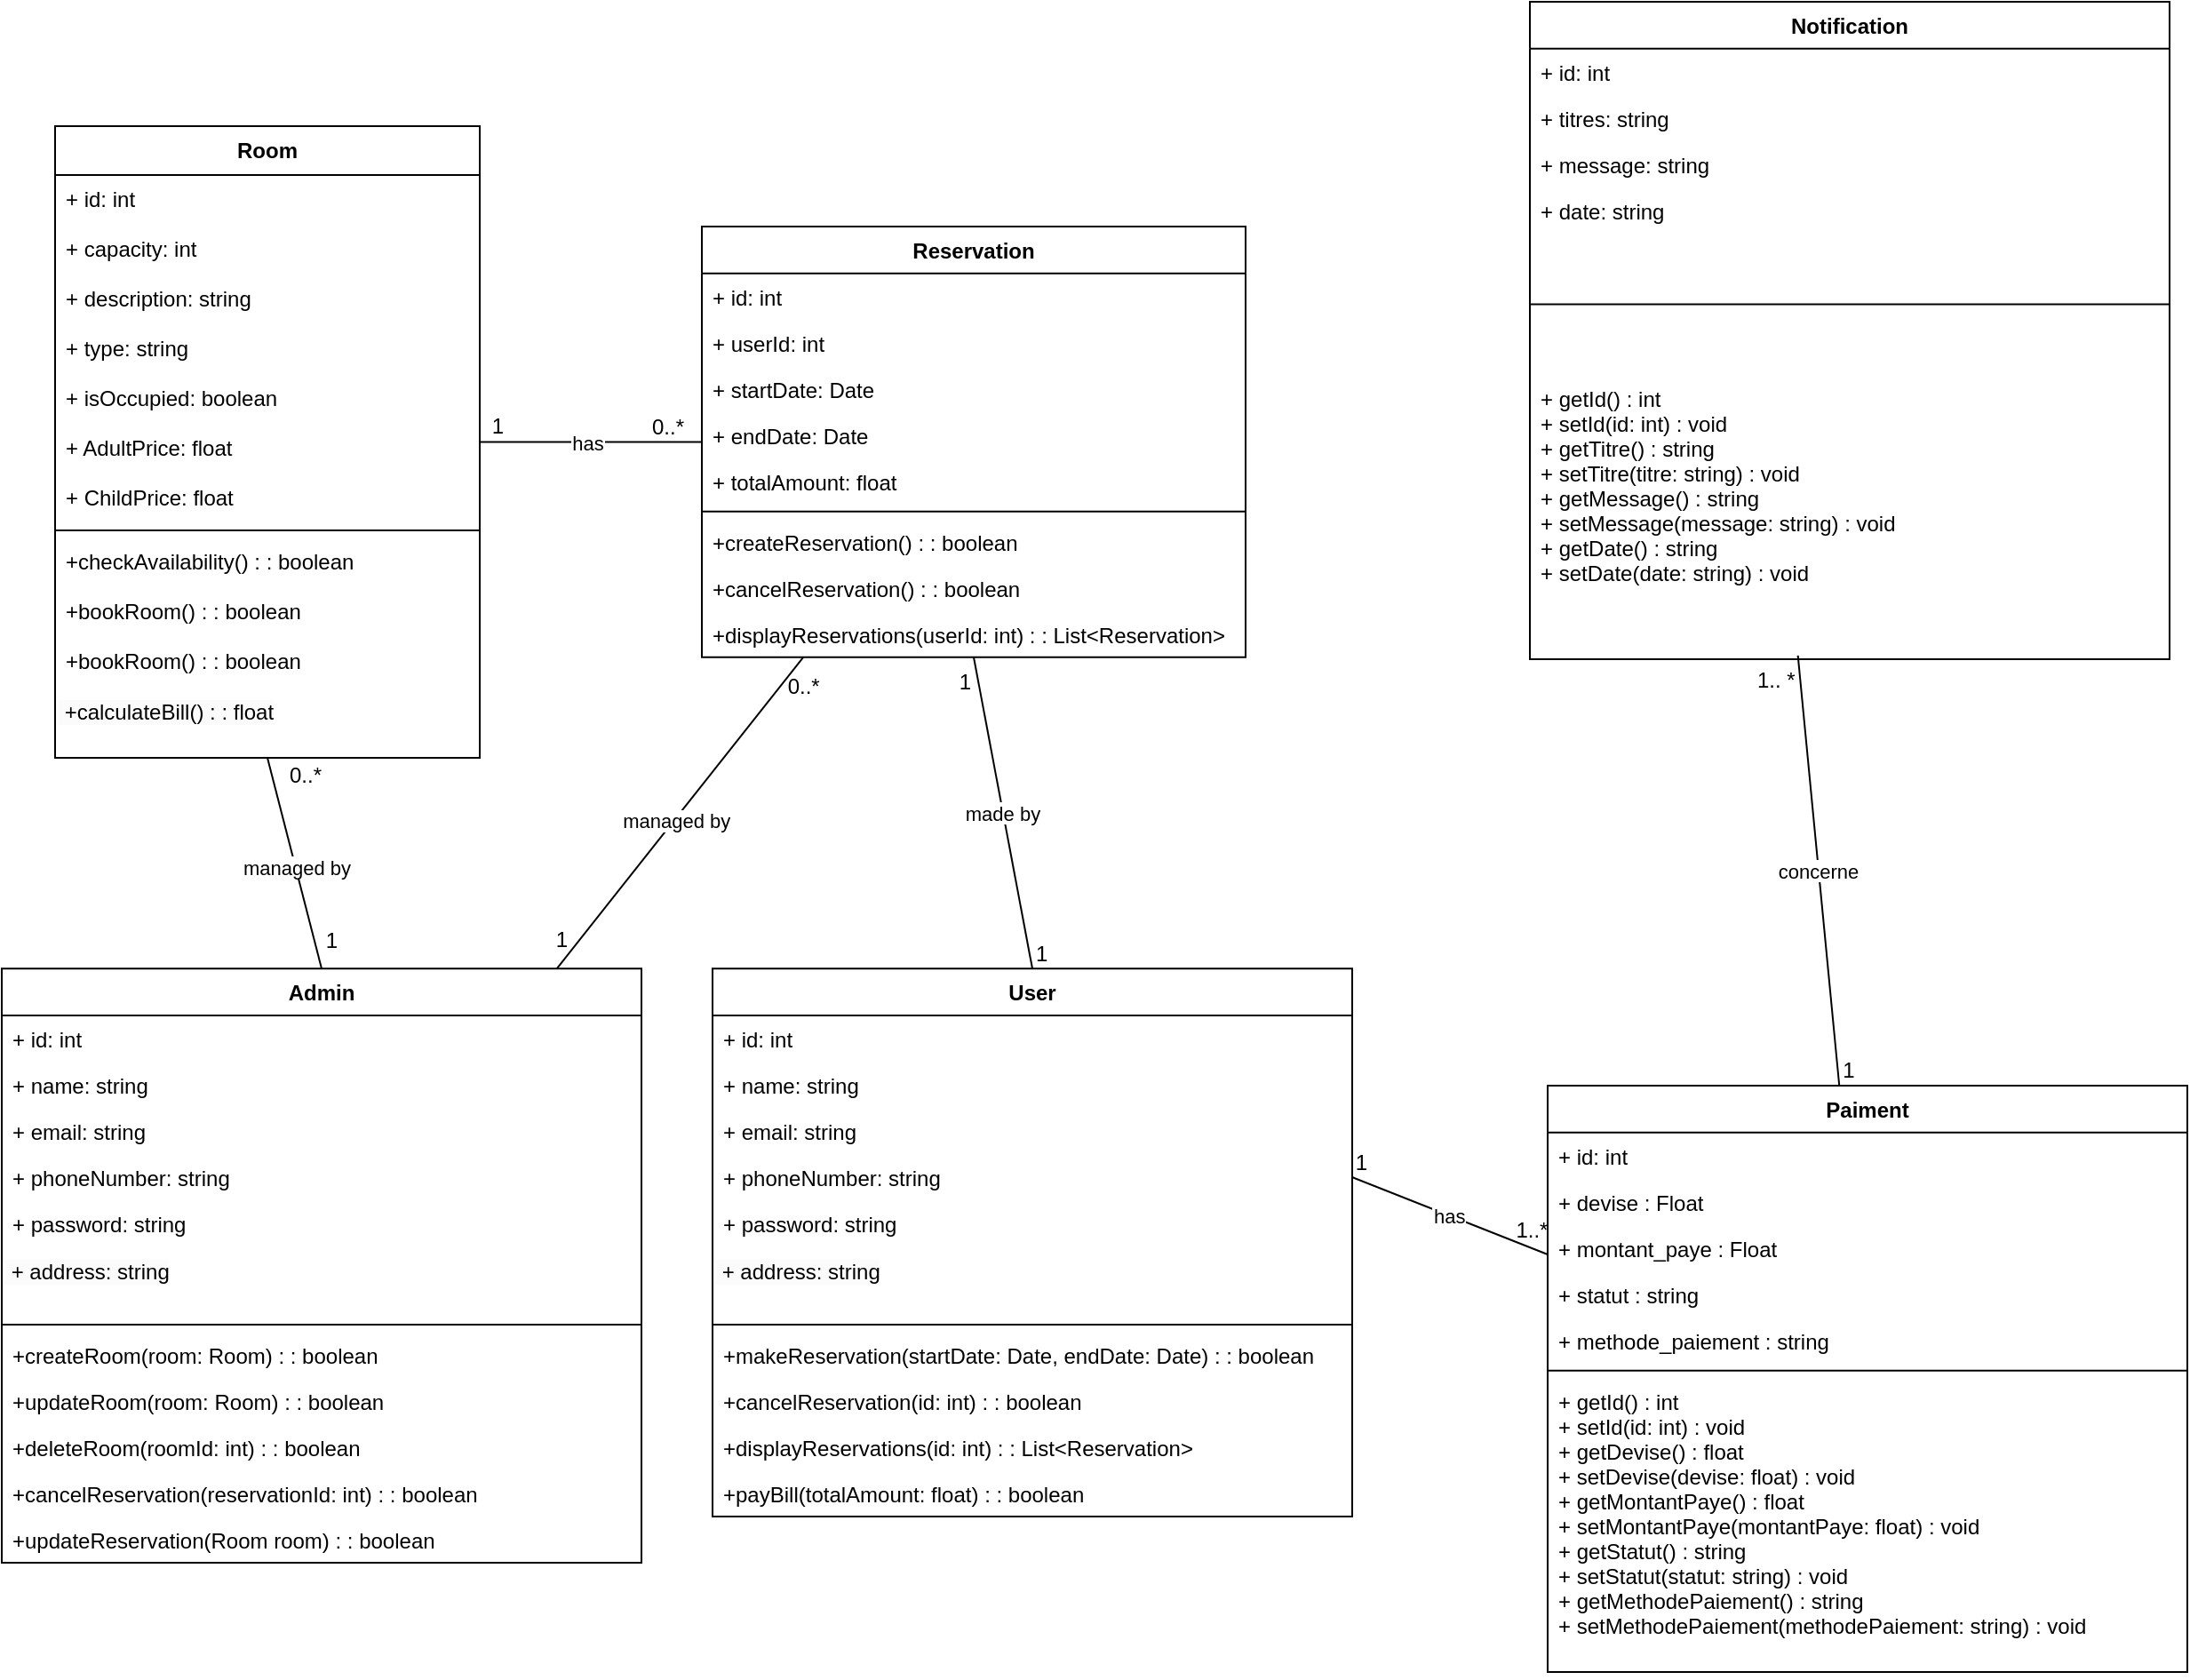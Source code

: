 <mxfile version="25.0.3">
  <diagram name="Page-1" id="oNlQ8RygDPq03diItaf5">
    <mxGraphModel dx="3096" dy="2249" grid="1" gridSize="10" guides="1" tooltips="1" connect="1" arrows="1" fold="1" page="1" pageScale="1" pageWidth="827" pageHeight="1169" math="0" shadow="0">
      <root>
        <mxCell id="0" />
        <mxCell id="1" parent="0" />
        <mxCell id="2qR5UaF13-schWQIkFn8-1" value="Room" style="swimlane;fontStyle=1;align=center;verticalAlign=top;childLayout=stackLayout;horizontal=1;startSize=27.5;horizontalStack=0;resizeParent=1;resizeParentMax=0;resizeLast=0;collapsible=0;marginBottom=0;" vertex="1" parent="1">
          <mxGeometry x="-440" y="-10.0" width="239" height="355.5" as="geometry" />
        </mxCell>
        <mxCell id="2qR5UaF13-schWQIkFn8-2" value="+ id: int" style="text;strokeColor=none;fillColor=none;align=left;verticalAlign=top;spacingLeft=4;spacingRight=4;overflow=hidden;rotatable=0;points=[[0,0.5],[1,0.5]];portConstraint=eastwest;" vertex="1" parent="2qR5UaF13-schWQIkFn8-1">
          <mxGeometry y="27.5" width="239" height="28" as="geometry" />
        </mxCell>
        <mxCell id="2qR5UaF13-schWQIkFn8-3" value="+ capacity: int" style="text;strokeColor=none;fillColor=none;align=left;verticalAlign=top;spacingLeft=4;spacingRight=4;overflow=hidden;rotatable=0;points=[[0,0.5],[1,0.5]];portConstraint=eastwest;" vertex="1" parent="2qR5UaF13-schWQIkFn8-1">
          <mxGeometry y="55.5" width="239" height="28" as="geometry" />
        </mxCell>
        <mxCell id="2qR5UaF13-schWQIkFn8-4" value="+ description: string" style="text;strokeColor=none;fillColor=none;align=left;verticalAlign=top;spacingLeft=4;spacingRight=4;overflow=hidden;rotatable=0;points=[[0,0.5],[1,0.5]];portConstraint=eastwest;" vertex="1" parent="2qR5UaF13-schWQIkFn8-1">
          <mxGeometry y="83.5" width="239" height="28" as="geometry" />
        </mxCell>
        <mxCell id="2qR5UaF13-schWQIkFn8-5" value="+ type: string" style="text;strokeColor=none;fillColor=none;align=left;verticalAlign=top;spacingLeft=4;spacingRight=4;overflow=hidden;rotatable=0;points=[[0,0.5],[1,0.5]];portConstraint=eastwest;" vertex="1" parent="2qR5UaF13-schWQIkFn8-1">
          <mxGeometry y="111.5" width="239" height="28" as="geometry" />
        </mxCell>
        <mxCell id="2qR5UaF13-schWQIkFn8-6" value="+ isOccupied: boolean" style="text;strokeColor=none;fillColor=none;align=left;verticalAlign=top;spacingLeft=4;spacingRight=4;overflow=hidden;rotatable=0;points=[[0,0.5],[1,0.5]];portConstraint=eastwest;" vertex="1" parent="2qR5UaF13-schWQIkFn8-1">
          <mxGeometry y="139.5" width="239" height="28" as="geometry" />
        </mxCell>
        <mxCell id="2qR5UaF13-schWQIkFn8-7" value="+ AdultPrice: float" style="text;strokeColor=none;fillColor=none;align=left;verticalAlign=top;spacingLeft=4;spacingRight=4;overflow=hidden;rotatable=0;points=[[0,0.5],[1,0.5]];portConstraint=eastwest;" vertex="1" parent="2qR5UaF13-schWQIkFn8-1">
          <mxGeometry y="167.5" width="239" height="28" as="geometry" />
        </mxCell>
        <mxCell id="2qR5UaF13-schWQIkFn8-8" value="+ ChildPrice: float" style="text;strokeColor=none;fillColor=none;align=left;verticalAlign=top;spacingLeft=4;spacingRight=4;overflow=hidden;rotatable=0;points=[[0,0.5],[1,0.5]];portConstraint=eastwest;" vertex="1" parent="2qR5UaF13-schWQIkFn8-1">
          <mxGeometry y="195.5" width="239" height="28" as="geometry" />
        </mxCell>
        <mxCell id="2qR5UaF13-schWQIkFn8-9" style="line;strokeWidth=1;fillColor=none;align=left;verticalAlign=middle;spacingTop=-1;spacingLeft=3;spacingRight=3;rotatable=0;labelPosition=right;points=[];portConstraint=eastwest;strokeColor=inherit;" vertex="1" parent="2qR5UaF13-schWQIkFn8-1">
          <mxGeometry y="223.5" width="239" height="8" as="geometry" />
        </mxCell>
        <mxCell id="2qR5UaF13-schWQIkFn8-10" value="+checkAvailability() : : boolean" style="text;strokeColor=none;fillColor=none;align=left;verticalAlign=top;spacingLeft=4;spacingRight=4;overflow=hidden;rotatable=0;points=[[0,0.5],[1,0.5]];portConstraint=eastwest;" vertex="1" parent="2qR5UaF13-schWQIkFn8-1">
          <mxGeometry y="231.5" width="239" height="28" as="geometry" />
        </mxCell>
        <mxCell id="2qR5UaF13-schWQIkFn8-11" value="+bookRoom() : : boolean" style="text;strokeColor=none;fillColor=none;align=left;verticalAlign=top;spacingLeft=4;spacingRight=4;overflow=hidden;rotatable=0;points=[[0,0.5],[1,0.5]];portConstraint=eastwest;" vertex="1" parent="2qR5UaF13-schWQIkFn8-1">
          <mxGeometry y="259.5" width="239" height="28" as="geometry" />
        </mxCell>
        <mxCell id="2qR5UaF13-schWQIkFn8-12" value="+bookRoom() : : boolean" style="text;strokeColor=none;fillColor=none;align=left;verticalAlign=top;spacingLeft=4;spacingRight=4;overflow=hidden;rotatable=0;points=[[0,0.5],[1,0.5]];portConstraint=eastwest;" vertex="1" parent="2qR5UaF13-schWQIkFn8-1">
          <mxGeometry y="287.5" width="239" height="28" as="geometry" />
        </mxCell>
        <mxCell id="2qR5UaF13-schWQIkFn8-13" value="&lt;span style=&quot;color: rgb(0, 0, 0); font-family: Helvetica; font-size: 12px; font-style: normal; font-variant-ligatures: normal; font-variant-caps: normal; font-weight: 400; letter-spacing: normal; orphans: 2; text-align: left; text-indent: 0px; text-transform: none; widows: 2; word-spacing: 0px; -webkit-text-stroke-width: 0px; white-space: nowrap; background-color: rgb(251, 251, 251); text-decoration-thickness: initial; text-decoration-style: initial; text-decoration-color: initial; display: inline !important; float: none;&quot;&gt;&amp;nbsp;+calculateBill() : : float&lt;/span&gt;" style="text;whiteSpace=wrap;html=1;" vertex="1" parent="2qR5UaF13-schWQIkFn8-1">
          <mxGeometry y="315.5" width="239" height="40" as="geometry" />
        </mxCell>
        <mxCell id="2qR5UaF13-schWQIkFn8-14" value="Reservation" style="swimlane;fontStyle=1;align=center;verticalAlign=top;childLayout=stackLayout;horizontal=1;startSize=26.375;horizontalStack=0;resizeParent=1;resizeParentMax=0;resizeLast=0;collapsible=0;marginBottom=0;" vertex="1" parent="1">
          <mxGeometry x="-76" y="46.56" width="306" height="242.375" as="geometry" />
        </mxCell>
        <mxCell id="2qR5UaF13-schWQIkFn8-15" value="+ id: int" style="text;strokeColor=none;fillColor=none;align=left;verticalAlign=top;spacingLeft=4;spacingRight=4;overflow=hidden;rotatable=0;points=[[0,0.5],[1,0.5]];portConstraint=eastwest;" vertex="1" parent="2qR5UaF13-schWQIkFn8-14">
          <mxGeometry y="26.375" width="306" height="26" as="geometry" />
        </mxCell>
        <mxCell id="2qR5UaF13-schWQIkFn8-16" value="+ userId: int" style="text;strokeColor=none;fillColor=none;align=left;verticalAlign=top;spacingLeft=4;spacingRight=4;overflow=hidden;rotatable=0;points=[[0,0.5],[1,0.5]];portConstraint=eastwest;" vertex="1" parent="2qR5UaF13-schWQIkFn8-14">
          <mxGeometry y="52.375" width="306" height="26" as="geometry" />
        </mxCell>
        <mxCell id="2qR5UaF13-schWQIkFn8-17" value="+ startDate: Date" style="text;strokeColor=none;fillColor=none;align=left;verticalAlign=top;spacingLeft=4;spacingRight=4;overflow=hidden;rotatable=0;points=[[0,0.5],[1,0.5]];portConstraint=eastwest;" vertex="1" parent="2qR5UaF13-schWQIkFn8-14">
          <mxGeometry y="78.375" width="306" height="26" as="geometry" />
        </mxCell>
        <mxCell id="2qR5UaF13-schWQIkFn8-18" value="+ endDate: Date" style="text;strokeColor=none;fillColor=none;align=left;verticalAlign=top;spacingLeft=4;spacingRight=4;overflow=hidden;rotatable=0;points=[[0,0.5],[1,0.5]];portConstraint=eastwest;" vertex="1" parent="2qR5UaF13-schWQIkFn8-14">
          <mxGeometry y="104.375" width="306" height="26" as="geometry" />
        </mxCell>
        <mxCell id="2qR5UaF13-schWQIkFn8-19" value="+ totalAmount: float" style="text;strokeColor=none;fillColor=none;align=left;verticalAlign=top;spacingLeft=4;spacingRight=4;overflow=hidden;rotatable=0;points=[[0,0.5],[1,0.5]];portConstraint=eastwest;" vertex="1" parent="2qR5UaF13-schWQIkFn8-14">
          <mxGeometry y="130.375" width="306" height="26" as="geometry" />
        </mxCell>
        <mxCell id="2qR5UaF13-schWQIkFn8-20" style="line;strokeWidth=1;fillColor=none;align=left;verticalAlign=middle;spacingTop=-1;spacingLeft=3;spacingRight=3;rotatable=0;labelPosition=right;points=[];portConstraint=eastwest;strokeColor=inherit;" vertex="1" parent="2qR5UaF13-schWQIkFn8-14">
          <mxGeometry y="156.375" width="306" height="8" as="geometry" />
        </mxCell>
        <mxCell id="2qR5UaF13-schWQIkFn8-21" value="+createReservation() : : boolean" style="text;strokeColor=none;fillColor=none;align=left;verticalAlign=top;spacingLeft=4;spacingRight=4;overflow=hidden;rotatable=0;points=[[0,0.5],[1,0.5]];portConstraint=eastwest;" vertex="1" parent="2qR5UaF13-schWQIkFn8-14">
          <mxGeometry y="164.375" width="306" height="26" as="geometry" />
        </mxCell>
        <mxCell id="2qR5UaF13-schWQIkFn8-22" value="+cancelReservation() : : boolean" style="text;strokeColor=none;fillColor=none;align=left;verticalAlign=top;spacingLeft=4;spacingRight=4;overflow=hidden;rotatable=0;points=[[0,0.5],[1,0.5]];portConstraint=eastwest;" vertex="1" parent="2qR5UaF13-schWQIkFn8-14">
          <mxGeometry y="190.375" width="306" height="26" as="geometry" />
        </mxCell>
        <mxCell id="2qR5UaF13-schWQIkFn8-23" value="+displayReservations(userId: int) : : List&lt;Reservation&gt;" style="text;strokeColor=none;fillColor=none;align=left;verticalAlign=top;spacingLeft=4;spacingRight=4;overflow=hidden;rotatable=0;points=[[0,0.5],[1,0.5]];portConstraint=eastwest;" vertex="1" parent="2qR5UaF13-schWQIkFn8-14">
          <mxGeometry y="216.375" width="306" height="26" as="geometry" />
        </mxCell>
        <mxCell id="2qR5UaF13-schWQIkFn8-24" value="User" style="swimlane;fontStyle=1;align=center;verticalAlign=top;childLayout=stackLayout;horizontal=1;startSize=26.375;horizontalStack=0;resizeParent=1;resizeParentMax=0;resizeLast=0;collapsible=0;marginBottom=0;" vertex="1" parent="1">
          <mxGeometry x="-70" y="464.13" width="360" height="308.375" as="geometry" />
        </mxCell>
        <mxCell id="2qR5UaF13-schWQIkFn8-25" value="+ id: int" style="text;strokeColor=none;fillColor=none;align=left;verticalAlign=top;spacingLeft=4;spacingRight=4;overflow=hidden;rotatable=0;points=[[0,0.5],[1,0.5]];portConstraint=eastwest;" vertex="1" parent="2qR5UaF13-schWQIkFn8-24">
          <mxGeometry y="26.375" width="360" height="26" as="geometry" />
        </mxCell>
        <mxCell id="2qR5UaF13-schWQIkFn8-26" value="+ name: string" style="text;strokeColor=none;fillColor=none;align=left;verticalAlign=top;spacingLeft=4;spacingRight=4;overflow=hidden;rotatable=0;points=[[0,0.5],[1,0.5]];portConstraint=eastwest;" vertex="1" parent="2qR5UaF13-schWQIkFn8-24">
          <mxGeometry y="52.375" width="360" height="26" as="geometry" />
        </mxCell>
        <mxCell id="2qR5UaF13-schWQIkFn8-27" value="+ email: string" style="text;strokeColor=none;fillColor=none;align=left;verticalAlign=top;spacingLeft=4;spacingRight=4;overflow=hidden;rotatable=0;points=[[0,0.5],[1,0.5]];portConstraint=eastwest;" vertex="1" parent="2qR5UaF13-schWQIkFn8-24">
          <mxGeometry y="78.375" width="360" height="26" as="geometry" />
        </mxCell>
        <mxCell id="2qR5UaF13-schWQIkFn8-28" value="+ phoneNumber: string" style="text;strokeColor=none;fillColor=none;align=left;verticalAlign=top;spacingLeft=4;spacingRight=4;overflow=hidden;rotatable=0;points=[[0,0.5],[1,0.5]];portConstraint=eastwest;" vertex="1" parent="2qR5UaF13-schWQIkFn8-24">
          <mxGeometry y="104.375" width="360" height="26" as="geometry" />
        </mxCell>
        <mxCell id="2qR5UaF13-schWQIkFn8-29" value="+ password: string" style="text;strokeColor=none;fillColor=none;align=left;verticalAlign=top;spacingLeft=4;spacingRight=4;overflow=hidden;rotatable=0;points=[[0,0.5],[1,0.5]];portConstraint=eastwest;" vertex="1" parent="2qR5UaF13-schWQIkFn8-24">
          <mxGeometry y="130.375" width="360" height="26" as="geometry" />
        </mxCell>
        <mxCell id="2qR5UaF13-schWQIkFn8-30" value="&lt;span style=&quot;color: rgb(0, 0, 0); font-family: Helvetica; font-size: 12px; font-style: normal; font-variant-ligatures: normal; font-variant-caps: normal; font-weight: 400; letter-spacing: normal; orphans: 2; text-align: left; text-indent: 0px; text-transform: none; widows: 2; word-spacing: 0px; -webkit-text-stroke-width: 0px; white-space: nowrap; background-color: rgb(251, 251, 251); text-decoration-thickness: initial; text-decoration-style: initial; text-decoration-color: initial; display: inline !important; float: none;&quot;&gt;&amp;nbsp;+ address: string&lt;/span&gt;" style="text;whiteSpace=wrap;html=1;" vertex="1" parent="2qR5UaF13-schWQIkFn8-24">
          <mxGeometry y="156.375" width="360" height="40" as="geometry" />
        </mxCell>
        <mxCell id="2qR5UaF13-schWQIkFn8-31" style="line;strokeWidth=1;fillColor=none;align=left;verticalAlign=middle;spacingTop=-1;spacingLeft=3;spacingRight=3;rotatable=0;labelPosition=right;points=[];portConstraint=eastwest;strokeColor=inherit;" vertex="1" parent="2qR5UaF13-schWQIkFn8-24">
          <mxGeometry y="196.375" width="360" height="8" as="geometry" />
        </mxCell>
        <mxCell id="2qR5UaF13-schWQIkFn8-32" value="+makeReservation(startDate: Date, endDate: Date) : : boolean" style="text;strokeColor=none;fillColor=none;align=left;verticalAlign=top;spacingLeft=4;spacingRight=4;overflow=hidden;rotatable=0;points=[[0,0.5],[1,0.5]];portConstraint=eastwest;" vertex="1" parent="2qR5UaF13-schWQIkFn8-24">
          <mxGeometry y="204.375" width="360" height="26" as="geometry" />
        </mxCell>
        <mxCell id="2qR5UaF13-schWQIkFn8-33" value="+cancelReservation(id: int) : : boolean" style="text;strokeColor=none;fillColor=none;align=left;verticalAlign=top;spacingLeft=4;spacingRight=4;overflow=hidden;rotatable=0;points=[[0,0.5],[1,0.5]];portConstraint=eastwest;" vertex="1" parent="2qR5UaF13-schWQIkFn8-24">
          <mxGeometry y="230.375" width="360" height="26" as="geometry" />
        </mxCell>
        <mxCell id="2qR5UaF13-schWQIkFn8-34" value="+displayReservations(id: int) : : List&lt;Reservation&gt;" style="text;strokeColor=none;fillColor=none;align=left;verticalAlign=top;spacingLeft=4;spacingRight=4;overflow=hidden;rotatable=0;points=[[0,0.5],[1,0.5]];portConstraint=eastwest;" vertex="1" parent="2qR5UaF13-schWQIkFn8-24">
          <mxGeometry y="256.375" width="360" height="26" as="geometry" />
        </mxCell>
        <mxCell id="2qR5UaF13-schWQIkFn8-35" value="+payBill(totalAmount: float) : : boolean" style="text;strokeColor=none;fillColor=none;align=left;verticalAlign=top;spacingLeft=4;spacingRight=4;overflow=hidden;rotatable=0;points=[[0,0.5],[1,0.5]];portConstraint=eastwest;" vertex="1" parent="2qR5UaF13-schWQIkFn8-24">
          <mxGeometry y="282.375" width="360" height="26" as="geometry" />
        </mxCell>
        <mxCell id="2qR5UaF13-schWQIkFn8-36" value="has" style="curved=1;startArrow=none;endArrow=none;" edge="1" parent="1" source="2qR5UaF13-schWQIkFn8-1" target="2qR5UaF13-schWQIkFn8-14">
          <mxGeometry x="-0.024" relative="1" as="geometry">
            <Array as="points" />
            <mxPoint x="-201" y="104.13" as="sourcePoint" />
            <mxPoint x="-91" y="104.125" as="targetPoint" />
            <mxPoint as="offset" />
          </mxGeometry>
        </mxCell>
        <mxCell id="2qR5UaF13-schWQIkFn8-37" value="1" style="edgeLabel;resizable=0;labelBackgroundColor=none;fontSize=12;align=right;verticalAlign=top;" vertex="1" parent="2qR5UaF13-schWQIkFn8-36">
          <mxGeometry x="-1" relative="1" as="geometry">
            <mxPoint x="15" y="-23" as="offset" />
          </mxGeometry>
        </mxCell>
        <mxCell id="2qR5UaF13-schWQIkFn8-38" value="0..*" style="edgeLabel;resizable=0;labelBackgroundColor=none;fontSize=12;align=left;verticalAlign=bottom;" vertex="1" parent="2qR5UaF13-schWQIkFn8-36">
          <mxGeometry x="1" relative="1" as="geometry">
            <mxPoint x="-30" as="offset" />
          </mxGeometry>
        </mxCell>
        <mxCell id="2qR5UaF13-schWQIkFn8-39" value="made by" style="curved=1;startArrow=none;endArrow=none;exitX=0.5;exitY=1;entryX=0.5;entryY=0;" edge="1" parent="1" source="2qR5UaF13-schWQIkFn8-14" target="2qR5UaF13-schWQIkFn8-24">
          <mxGeometry relative="1" as="geometry">
            <Array as="points" />
          </mxGeometry>
        </mxCell>
        <mxCell id="2qR5UaF13-schWQIkFn8-40" value="1" style="edgeLabel;resizable=0;labelBackgroundColor=none;fontSize=12;align=right;verticalAlign=top;" vertex="1" parent="2qR5UaF13-schWQIkFn8-39">
          <mxGeometry x="-1" relative="1" as="geometry" />
        </mxCell>
        <mxCell id="2qR5UaF13-schWQIkFn8-41" value="1" style="edgeLabel;resizable=0;labelBackgroundColor=none;fontSize=12;align=left;verticalAlign=bottom;" vertex="1" parent="2qR5UaF13-schWQIkFn8-39">
          <mxGeometry x="1" relative="1" as="geometry" />
        </mxCell>
        <mxCell id="2qR5UaF13-schWQIkFn8-42" value="Admin" style="swimlane;fontStyle=1;align=center;verticalAlign=top;childLayout=stackLayout;horizontal=1;startSize=26.375;horizontalStack=0;resizeParent=1;resizeParentMax=0;resizeLast=0;collapsible=0;marginBottom=0;" vertex="1" parent="1">
          <mxGeometry x="-470" y="464.13" width="360" height="334.375" as="geometry" />
        </mxCell>
        <mxCell id="2qR5UaF13-schWQIkFn8-43" value="+ id: int" style="text;strokeColor=none;fillColor=none;align=left;verticalAlign=top;spacingLeft=4;spacingRight=4;overflow=hidden;rotatable=0;points=[[0,0.5],[1,0.5]];portConstraint=eastwest;" vertex="1" parent="2qR5UaF13-schWQIkFn8-42">
          <mxGeometry y="26.375" width="360" height="26" as="geometry" />
        </mxCell>
        <mxCell id="2qR5UaF13-schWQIkFn8-44" value="+ name: string" style="text;strokeColor=none;fillColor=none;align=left;verticalAlign=top;spacingLeft=4;spacingRight=4;overflow=hidden;rotatable=0;points=[[0,0.5],[1,0.5]];portConstraint=eastwest;" vertex="1" parent="2qR5UaF13-schWQIkFn8-42">
          <mxGeometry y="52.375" width="360" height="26" as="geometry" />
        </mxCell>
        <mxCell id="2qR5UaF13-schWQIkFn8-45" value="+ email: string" style="text;strokeColor=none;fillColor=none;align=left;verticalAlign=top;spacingLeft=4;spacingRight=4;overflow=hidden;rotatable=0;points=[[0,0.5],[1,0.5]];portConstraint=eastwest;" vertex="1" parent="2qR5UaF13-schWQIkFn8-42">
          <mxGeometry y="78.375" width="360" height="26" as="geometry" />
        </mxCell>
        <mxCell id="2qR5UaF13-schWQIkFn8-46" value="+ phoneNumber: string" style="text;strokeColor=none;fillColor=none;align=left;verticalAlign=top;spacingLeft=4;spacingRight=4;overflow=hidden;rotatable=0;points=[[0,0.5],[1,0.5]];portConstraint=eastwest;" vertex="1" parent="2qR5UaF13-schWQIkFn8-42">
          <mxGeometry y="104.375" width="360" height="26" as="geometry" />
        </mxCell>
        <mxCell id="2qR5UaF13-schWQIkFn8-47" value="+ password: string" style="text;strokeColor=none;fillColor=none;align=left;verticalAlign=top;spacingLeft=4;spacingRight=4;overflow=hidden;rotatable=0;points=[[0,0.5],[1,0.5]];portConstraint=eastwest;" vertex="1" parent="2qR5UaF13-schWQIkFn8-42">
          <mxGeometry y="130.375" width="360" height="26" as="geometry" />
        </mxCell>
        <mxCell id="2qR5UaF13-schWQIkFn8-48" value="&lt;span style=&quot;color: rgb(0, 0, 0); font-family: Helvetica; font-size: 12px; font-style: normal; font-variant-ligatures: normal; font-variant-caps: normal; font-weight: 400; letter-spacing: normal; orphans: 2; text-align: left; text-indent: 0px; text-transform: none; widows: 2; word-spacing: 0px; -webkit-text-stroke-width: 0px; white-space: nowrap; background-color: rgb(251, 251, 251); text-decoration-thickness: initial; text-decoration-style: initial; text-decoration-color: initial; display: inline !important; float: none;&quot;&gt;&amp;nbsp;+ address: string&lt;/span&gt;" style="text;whiteSpace=wrap;html=1;" vertex="1" parent="2qR5UaF13-schWQIkFn8-42">
          <mxGeometry y="156.375" width="360" height="40" as="geometry" />
        </mxCell>
        <mxCell id="2qR5UaF13-schWQIkFn8-49" style="line;strokeWidth=1;fillColor=none;align=left;verticalAlign=middle;spacingTop=-1;spacingLeft=3;spacingRight=3;rotatable=0;labelPosition=right;points=[];portConstraint=eastwest;strokeColor=inherit;" vertex="1" parent="2qR5UaF13-schWQIkFn8-42">
          <mxGeometry y="196.375" width="360" height="8" as="geometry" />
        </mxCell>
        <mxCell id="2qR5UaF13-schWQIkFn8-50" value="+createRoom(room: Room) : : boolean" style="text;strokeColor=none;fillColor=none;align=left;verticalAlign=top;spacingLeft=4;spacingRight=4;overflow=hidden;rotatable=0;points=[[0,0.5],[1,0.5]];portConstraint=eastwest;" vertex="1" parent="2qR5UaF13-schWQIkFn8-42">
          <mxGeometry y="204.375" width="360" height="26" as="geometry" />
        </mxCell>
        <mxCell id="2qR5UaF13-schWQIkFn8-51" value="+updateRoom(room: Room) : : boolean" style="text;strokeColor=none;fillColor=none;align=left;verticalAlign=top;spacingLeft=4;spacingRight=4;overflow=hidden;rotatable=0;points=[[0,0.5],[1,0.5]];portConstraint=eastwest;" vertex="1" parent="2qR5UaF13-schWQIkFn8-42">
          <mxGeometry y="230.375" width="360" height="26" as="geometry" />
        </mxCell>
        <mxCell id="2qR5UaF13-schWQIkFn8-52" value="+deleteRoom(roomId: int) : : boolean" style="text;strokeColor=none;fillColor=none;align=left;verticalAlign=top;spacingLeft=4;spacingRight=4;overflow=hidden;rotatable=0;points=[[0,0.5],[1,0.5]];portConstraint=eastwest;" vertex="1" parent="2qR5UaF13-schWQIkFn8-42">
          <mxGeometry y="256.375" width="360" height="26" as="geometry" />
        </mxCell>
        <mxCell id="2qR5UaF13-schWQIkFn8-53" value="+cancelReservation(reservationId: int) : : boolean" style="text;strokeColor=none;fillColor=none;align=left;verticalAlign=top;spacingLeft=4;spacingRight=4;overflow=hidden;rotatable=0;points=[[0,0.5],[1,0.5]];portConstraint=eastwest;" vertex="1" parent="2qR5UaF13-schWQIkFn8-42">
          <mxGeometry y="282.375" width="360" height="26" as="geometry" />
        </mxCell>
        <mxCell id="2qR5UaF13-schWQIkFn8-54" value="+updateReservation(Room room) : : boolean" style="text;strokeColor=none;fillColor=none;align=left;verticalAlign=top;spacingLeft=4;spacingRight=4;overflow=hidden;rotatable=0;points=[[0,0.5],[1,0.5]];portConstraint=eastwest;" vertex="1" parent="2qR5UaF13-schWQIkFn8-42">
          <mxGeometry y="308.375" width="360" height="26" as="geometry" />
        </mxCell>
        <mxCell id="2qR5UaF13-schWQIkFn8-55" value="managed by" style="curved=1;startArrow=none;endArrow=none;entryX=0.5;entryY=0;entryDx=0;entryDy=0;exitX=0.5;exitY=1;exitDx=0;exitDy=0;" edge="1" parent="1" source="2qR5UaF13-schWQIkFn8-13" target="2qR5UaF13-schWQIkFn8-42">
          <mxGeometry x="0.04" y="1" relative="1" as="geometry">
            <Array as="points" />
            <mxPoint x="-280" y="220.5" as="sourcePoint" />
            <mxPoint x="-155" y="220.5" as="targetPoint" />
            <mxPoint as="offset" />
          </mxGeometry>
        </mxCell>
        <mxCell id="2qR5UaF13-schWQIkFn8-56" value="1" style="edgeLabel;resizable=0;labelBackgroundColor=none;fontSize=12;align=right;verticalAlign=top;" vertex="1" parent="2qR5UaF13-schWQIkFn8-55">
          <mxGeometry x="-1" relative="1" as="geometry">
            <mxPoint x="41" y="89" as="offset" />
          </mxGeometry>
        </mxCell>
        <mxCell id="2qR5UaF13-schWQIkFn8-57" value="0..*" style="edgeLabel;resizable=0;labelBackgroundColor=none;fontSize=12;align=left;verticalAlign=bottom;" vertex="1" parent="2qR5UaF13-schWQIkFn8-55">
          <mxGeometry x="1" relative="1" as="geometry">
            <mxPoint x="-20" y="-100" as="offset" />
          </mxGeometry>
        </mxCell>
        <mxCell id="2qR5UaF13-schWQIkFn8-58" value="managed by" style="curved=1;startArrow=none;endArrow=none;" edge="1" parent="1" source="2qR5UaF13-schWQIkFn8-14" target="2qR5UaF13-schWQIkFn8-42">
          <mxGeometry x="0.04" y="1" relative="1" as="geometry">
            <Array as="points" />
            <mxPoint x="-150" y="220.51" as="sourcePoint" />
            <mxPoint x="-129" y="308.51" as="targetPoint" />
            <mxPoint as="offset" />
          </mxGeometry>
        </mxCell>
        <mxCell id="2qR5UaF13-schWQIkFn8-59" value="1" style="edgeLabel;resizable=0;labelBackgroundColor=none;fontSize=12;align=right;verticalAlign=top;" vertex="1" parent="2qR5UaF13-schWQIkFn8-58">
          <mxGeometry x="-1" relative="1" as="geometry">
            <mxPoint x="-131" y="145" as="offset" />
          </mxGeometry>
        </mxCell>
        <mxCell id="2qR5UaF13-schWQIkFn8-60" value="0..*" style="edgeLabel;resizable=0;labelBackgroundColor=none;fontSize=12;align=left;verticalAlign=bottom;" vertex="1" parent="2qR5UaF13-schWQIkFn8-58">
          <mxGeometry x="1" relative="1" as="geometry">
            <mxPoint x="128" y="-150" as="offset" />
          </mxGeometry>
        </mxCell>
        <mxCell id="2qR5UaF13-schWQIkFn8-74" value="Notification" style="swimlane;fontStyle=1;align=center;verticalAlign=top;childLayout=stackLayout;horizontal=1;startSize=26.375;horizontalStack=0;resizeParent=1;resizeParentMax=0;resizeLast=0;collapsible=0;marginBottom=0;" vertex="1" parent="1">
          <mxGeometry x="390" y="-80" width="360" height="370.015" as="geometry" />
        </mxCell>
        <mxCell id="2qR5UaF13-schWQIkFn8-75" value="+ id: int" style="text;strokeColor=none;fillColor=none;align=left;verticalAlign=top;spacingLeft=4;spacingRight=4;overflow=hidden;rotatable=0;points=[[0,0.5],[1,0.5]];portConstraint=eastwest;" vertex="1" parent="2qR5UaF13-schWQIkFn8-74">
          <mxGeometry y="26.375" width="360" height="26" as="geometry" />
        </mxCell>
        <mxCell id="2qR5UaF13-schWQIkFn8-76" value="+ titres: string" style="text;strokeColor=none;fillColor=none;align=left;verticalAlign=top;spacingLeft=4;spacingRight=4;overflow=hidden;rotatable=0;points=[[0,0.5],[1,0.5]];portConstraint=eastwest;" vertex="1" parent="2qR5UaF13-schWQIkFn8-74">
          <mxGeometry y="52.375" width="360" height="26" as="geometry" />
        </mxCell>
        <mxCell id="2qR5UaF13-schWQIkFn8-77" value="+ message: string" style="text;strokeColor=none;fillColor=none;align=left;verticalAlign=top;spacingLeft=4;spacingRight=4;overflow=hidden;rotatable=0;points=[[0,0.5],[1,0.5]];portConstraint=eastwest;" vertex="1" parent="2qR5UaF13-schWQIkFn8-74">
          <mxGeometry y="78.375" width="360" height="26" as="geometry" />
        </mxCell>
        <mxCell id="2qR5UaF13-schWQIkFn8-78" value="+ date: string" style="text;strokeColor=none;fillColor=none;align=left;verticalAlign=top;spacingLeft=4;spacingRight=4;overflow=hidden;rotatable=0;points=[[0,0.5],[1,0.5]];portConstraint=eastwest;" vertex="1" parent="2qR5UaF13-schWQIkFn8-74">
          <mxGeometry y="104.375" width="360" height="26" as="geometry" />
        </mxCell>
        <mxCell id="2qR5UaF13-schWQIkFn8-81" style="line;strokeWidth=1;fillColor=none;align=left;verticalAlign=middle;spacingTop=-1;spacingLeft=3;spacingRight=3;rotatable=0;labelPosition=right;points=[];portConstraint=eastwest;strokeColor=inherit;" vertex="1" parent="2qR5UaF13-schWQIkFn8-74">
          <mxGeometry y="130.375" width="360" height="79.63" as="geometry" />
        </mxCell>
        <mxCell id="2qR5UaF13-schWQIkFn8-82" value="+ getId() : int&#xa;+ setId(id: int) : void&#xa;+ getTitre() : string&#xa;+ setTitre(titre: string) : void&#xa;+ getMessage() : string&#xa;+ setMessage(message: string) : void&#xa;+ getDate() : string&#xa;+ setDate(date: string) : void&#xa;" style="text;strokeColor=none;fillColor=none;align=left;verticalAlign=top;spacingLeft=4;spacingRight=4;overflow=hidden;rotatable=0;points=[[0,0.5],[1,0.5]];portConstraint=eastwest;" vertex="1" parent="2qR5UaF13-schWQIkFn8-74">
          <mxGeometry y="210.005" width="360" height="160.01" as="geometry" />
        </mxCell>
        <mxCell id="2qR5UaF13-schWQIkFn8-87" value="Paiment" style="swimlane;fontStyle=1;align=center;verticalAlign=top;childLayout=stackLayout;horizontal=1;startSize=26.375;horizontalStack=0;resizeParent=1;resizeParentMax=0;resizeLast=0;collapsible=0;marginBottom=0;" vertex="1" parent="1">
          <mxGeometry x="400" y="530" width="360" height="330.005" as="geometry" />
        </mxCell>
        <mxCell id="2qR5UaF13-schWQIkFn8-88" value="+ id: int&#xa;" style="text;strokeColor=none;fillColor=none;align=left;verticalAlign=top;spacingLeft=4;spacingRight=4;overflow=hidden;rotatable=0;points=[[0,0.5],[1,0.5]];portConstraint=eastwest;" vertex="1" parent="2qR5UaF13-schWQIkFn8-87">
          <mxGeometry y="26.375" width="360" height="26" as="geometry" />
        </mxCell>
        <mxCell id="2qR5UaF13-schWQIkFn8-89" value="+ devise : Float" style="text;strokeColor=none;fillColor=none;align=left;verticalAlign=top;spacingLeft=4;spacingRight=4;overflow=hidden;rotatable=0;points=[[0,0.5],[1,0.5]];portConstraint=eastwest;" vertex="1" parent="2qR5UaF13-schWQIkFn8-87">
          <mxGeometry y="52.375" width="360" height="26" as="geometry" />
        </mxCell>
        <mxCell id="2qR5UaF13-schWQIkFn8-97" value="+ montant_paye : Float" style="text;strokeColor=none;fillColor=none;align=left;verticalAlign=top;spacingLeft=4;spacingRight=4;overflow=hidden;rotatable=0;points=[[0,0.5],[1,0.5]];portConstraint=eastwest;" vertex="1" parent="2qR5UaF13-schWQIkFn8-87">
          <mxGeometry y="78.375" width="360" height="26" as="geometry" />
        </mxCell>
        <mxCell id="2qR5UaF13-schWQIkFn8-90" value="+ statut : string" style="text;strokeColor=none;fillColor=none;align=left;verticalAlign=top;spacingLeft=4;spacingRight=4;overflow=hidden;rotatable=0;points=[[0,0.5],[1,0.5]];portConstraint=eastwest;" vertex="1" parent="2qR5UaF13-schWQIkFn8-87">
          <mxGeometry y="104.375" width="360" height="26" as="geometry" />
        </mxCell>
        <mxCell id="2qR5UaF13-schWQIkFn8-91" value="+ methode_paiement : string" style="text;strokeColor=none;fillColor=none;align=left;verticalAlign=top;spacingLeft=4;spacingRight=4;overflow=hidden;rotatable=0;points=[[0,0.5],[1,0.5]];portConstraint=eastwest;" vertex="1" parent="2qR5UaF13-schWQIkFn8-87">
          <mxGeometry y="130.375" width="360" height="26" as="geometry" />
        </mxCell>
        <mxCell id="2qR5UaF13-schWQIkFn8-92" style="line;strokeWidth=1;fillColor=none;align=left;verticalAlign=middle;spacingTop=-1;spacingLeft=3;spacingRight=3;rotatable=0;labelPosition=right;points=[];portConstraint=eastwest;strokeColor=inherit;" vertex="1" parent="2qR5UaF13-schWQIkFn8-87">
          <mxGeometry y="156.375" width="360" height="8" as="geometry" />
        </mxCell>
        <mxCell id="2qR5UaF13-schWQIkFn8-93" value="+ getId() : int&#xa;+ setId(id: int) : void&#xa;+ getDevise() : float&#xa;+ setDevise(devise: float) : void&#xa;+ getMontantPaye() : float&#xa;+ setMontantPaye(montantPaye: float) : void&#xa;+ getStatut() : string&#xa;+ setStatut(statut: string) : void&#xa;+ getMethodePaiement() : string&#xa;+ setMethodePaiement(methodePaiement: string) : void&#xa;" style="text;strokeColor=none;fillColor=none;align=left;verticalAlign=top;spacingLeft=4;spacingRight=4;overflow=hidden;rotatable=0;points=[[0,0.5],[1,0.5]];portConstraint=eastwest;" vertex="1" parent="2qR5UaF13-schWQIkFn8-87">
          <mxGeometry y="164.375" width="360" height="165.63" as="geometry" />
        </mxCell>
        <mxCell id="2qR5UaF13-schWQIkFn8-102" value="concerne" style="curved=1;startArrow=none;endArrow=none;exitX=0.419;exitY=0.987;exitDx=0;exitDy=0;exitPerimeter=0;" edge="1" parent="1" source="2qR5UaF13-schWQIkFn8-82" target="2qR5UaF13-schWQIkFn8-87">
          <mxGeometry relative="1" as="geometry">
            <Array as="points" />
            <mxPoint x="540" y="310" as="sourcePoint" />
            <mxPoint x="573" y="485" as="targetPoint" />
          </mxGeometry>
        </mxCell>
        <mxCell id="2qR5UaF13-schWQIkFn8-103" value="1.. *" style="edgeLabel;resizable=0;labelBackgroundColor=none;fontSize=12;align=right;verticalAlign=top;" vertex="1" parent="2qR5UaF13-schWQIkFn8-102">
          <mxGeometry x="-1" relative="1" as="geometry" />
        </mxCell>
        <mxCell id="2qR5UaF13-schWQIkFn8-104" value="1" style="edgeLabel;resizable=0;labelBackgroundColor=none;fontSize=12;align=left;verticalAlign=bottom;" vertex="1" parent="2qR5UaF13-schWQIkFn8-102">
          <mxGeometry x="1" relative="1" as="geometry" />
        </mxCell>
        <mxCell id="2qR5UaF13-schWQIkFn8-105" value="has" style="curved=1;startArrow=none;endArrow=none;exitX=1;exitY=0.5;entryX=0.5;entryY=0;exitDx=0;exitDy=0;" edge="1" parent="1" source="2qR5UaF13-schWQIkFn8-28">
          <mxGeometry relative="1" as="geometry">
            <Array as="points" />
            <mxPoint x="367" y="450" as="sourcePoint" />
            <mxPoint x="400" y="625" as="targetPoint" />
          </mxGeometry>
        </mxCell>
        <mxCell id="2qR5UaF13-schWQIkFn8-106" value="1" style="edgeLabel;resizable=0;labelBackgroundColor=none;fontSize=12;align=right;verticalAlign=top;" vertex="1" parent="2qR5UaF13-schWQIkFn8-105">
          <mxGeometry x="-1" relative="1" as="geometry">
            <mxPoint x="10" y="-22" as="offset" />
          </mxGeometry>
        </mxCell>
        <mxCell id="2qR5UaF13-schWQIkFn8-107" value="1..*" style="edgeLabel;resizable=0;labelBackgroundColor=none;fontSize=12;align=left;verticalAlign=bottom;" vertex="1" parent="2qR5UaF13-schWQIkFn8-105">
          <mxGeometry x="1" relative="1" as="geometry">
            <mxPoint x="-20" y="-5" as="offset" />
          </mxGeometry>
        </mxCell>
      </root>
    </mxGraphModel>
  </diagram>
</mxfile>
